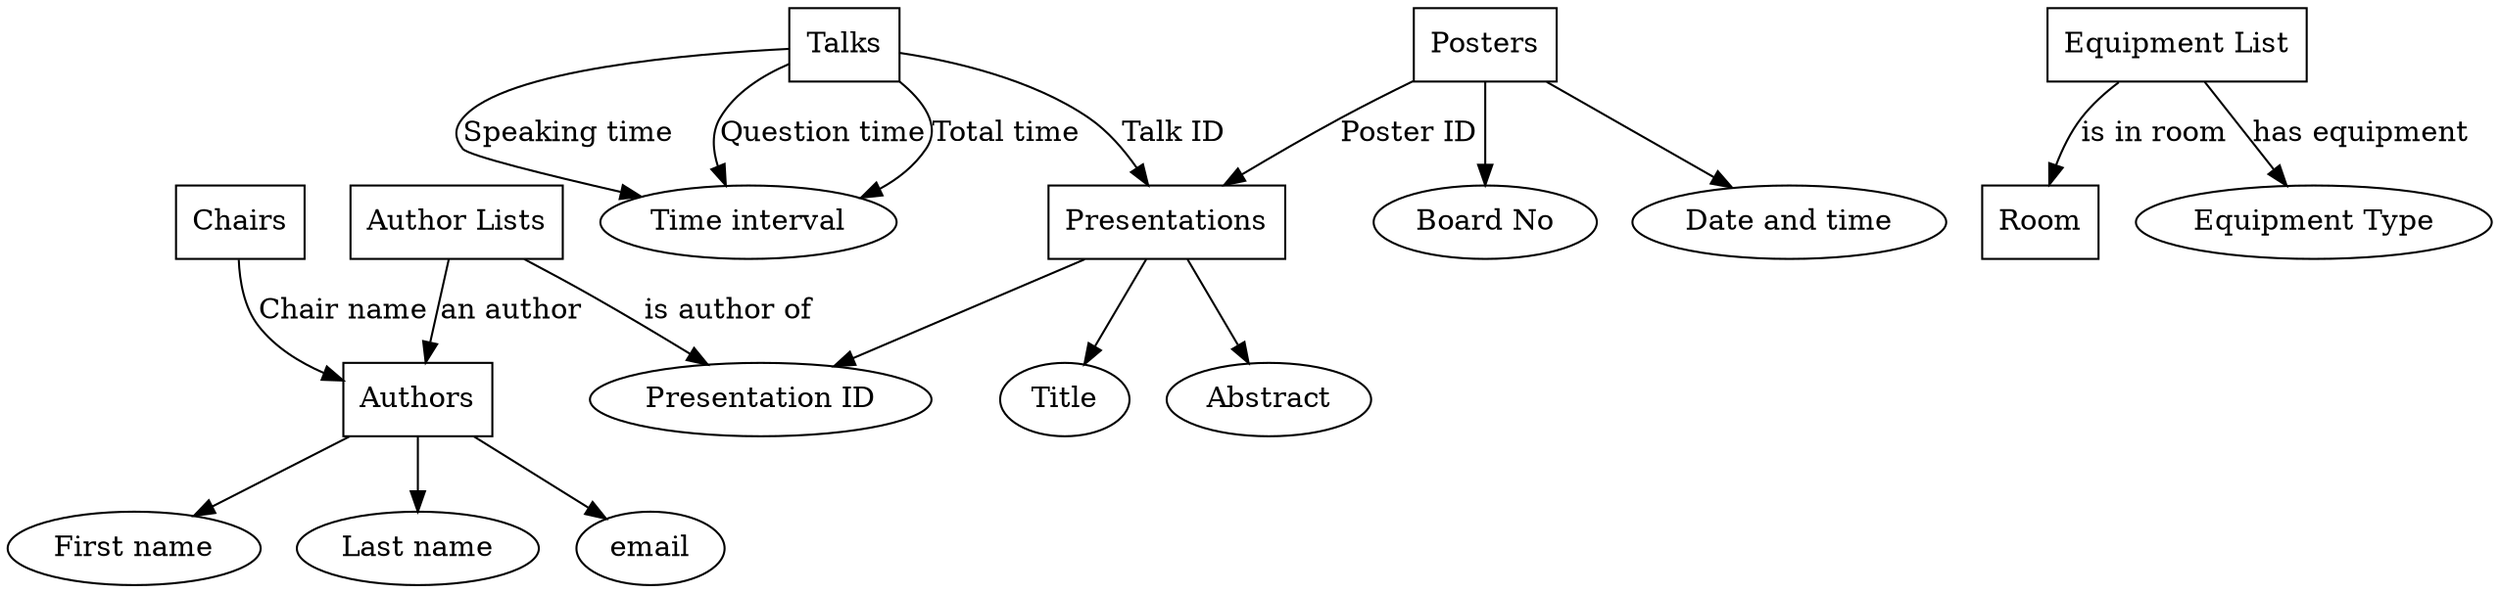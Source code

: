 digraph G {
"Presentations" [shape="box"]
"Talks" [shape="box"]
"Authors" [shape="box"]
"Posters" [shape="box"]
"Room" [shape="box"]
"Chairs" [shape="box"]
"Author Lists" [shape="box"]
"Equipment List" [shape="box"]
"Presentations" -> "Title"
"Presentations" -> "Abstract"
"Presentations" -> "Presentation ID"
"Talks" -> "Presentations" [label="Talk ID"]
"Talks" -> "Time interval" [label="Speaking time"]
"Talks" -> "Time interval" [label="Question time"]
"Talks" -> "Time interval" [label="Total time"]
"Author Lists" -> "Authors" [label="an author"]
"Authors" -> "First name"
"Authors" -> "Last name"
"Authors" -> "email"
"Author Lists" -> "Presentation ID" [label="is author of"]
"Chairs" -> "Authors" [label="Chair name"]
"Posters" -> "Presentations" [label="Poster ID"]
"Posters" -> "Board No"
"Posters" -> "Date and time"
"Equipment List" -> "Equipment Type" [label="has equipment"]
"Equipment List" -> "Room" [label="is in room"]
}
